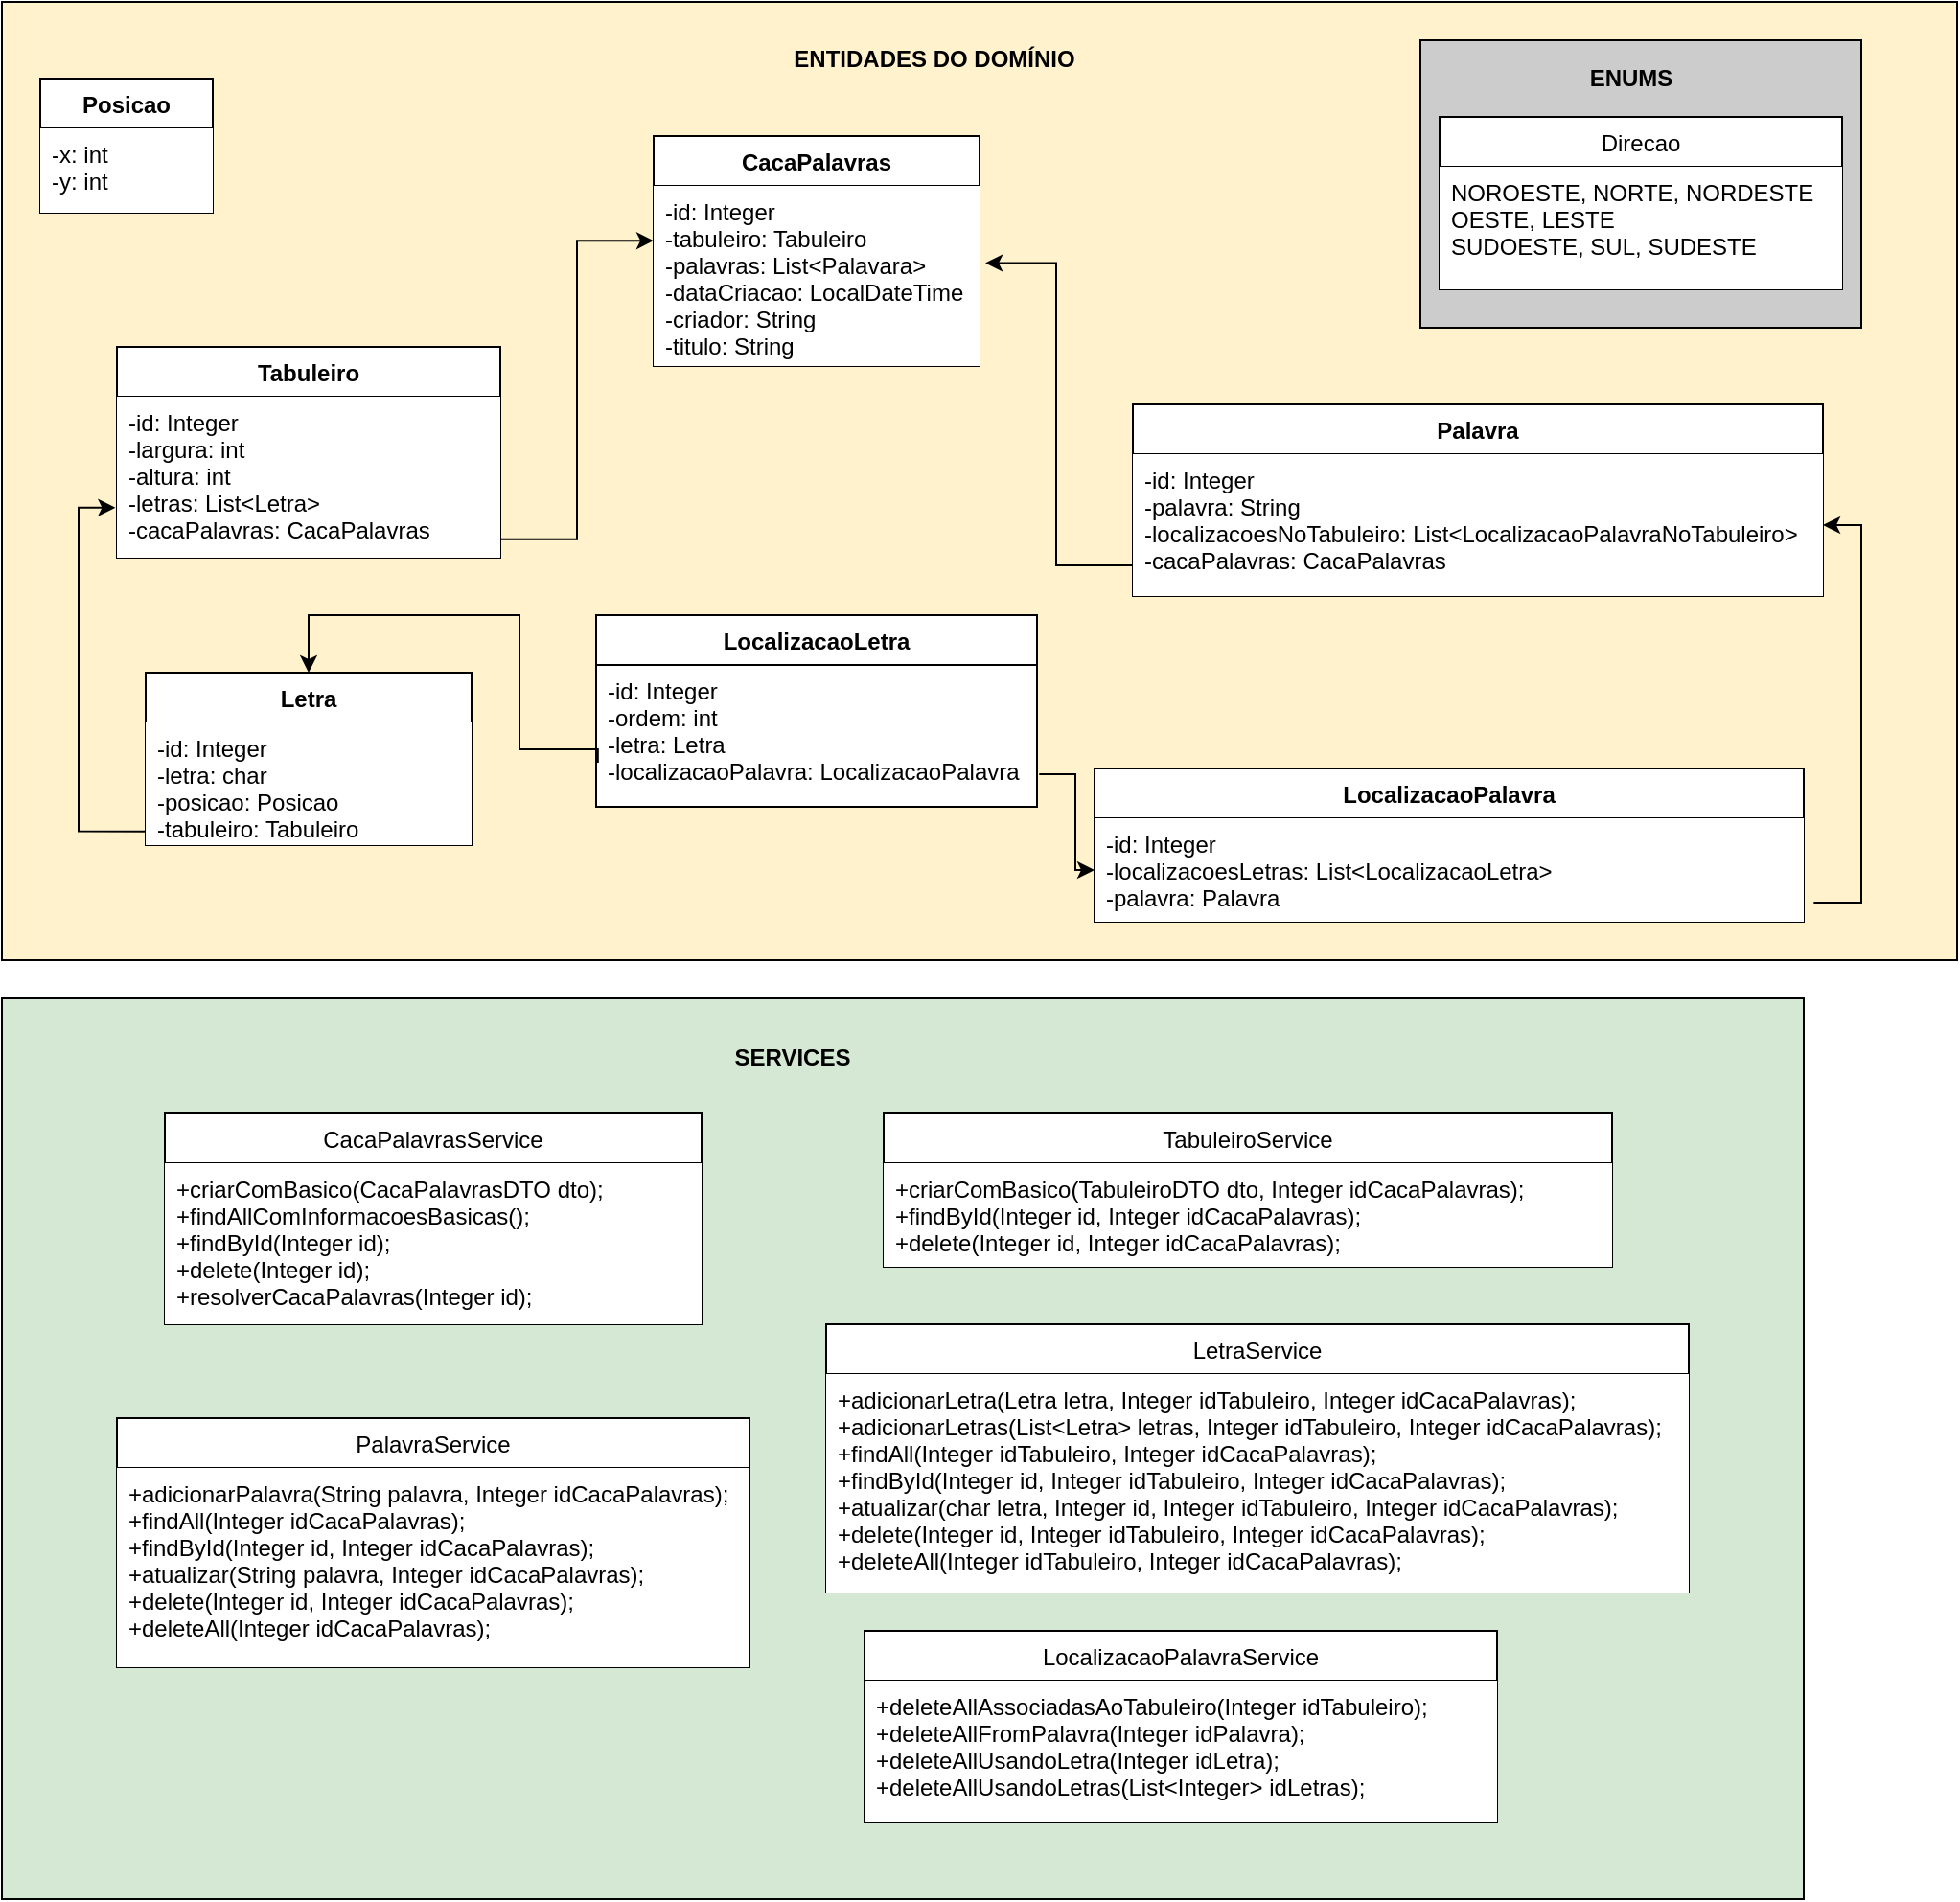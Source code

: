 <mxfile version="14.7.0" type="device"><diagram id="u1EcMTFQbT4V3_aP3Qew" name="Page-1"><mxGraphModel dx="1504" dy="692" grid="1" gridSize="10" guides="1" tooltips="1" connect="1" arrows="1" fold="1" page="1" pageScale="1" pageWidth="827" pageHeight="1169" math="0" shadow="0"><root><mxCell id="0"/><mxCell id="1" parent="0"/><mxCell id="IM72dWIWO-FAsDDxXvbX-28" value="" style="rounded=0;whiteSpace=wrap;html=1;fillColor=#D5E8D4;" parent="1" vertex="1"><mxGeometry x="40" y="820" width="940" height="470" as="geometry"/></mxCell><mxCell id="IM72dWIWO-FAsDDxXvbX-24" value="" style="rounded=0;whiteSpace=wrap;html=1;fillColor=#FFF2CC;" parent="1" vertex="1"><mxGeometry x="40" y="300" width="1020" height="500" as="geometry"/></mxCell><mxCell id="nkcUQBqj6a9hrPRHC_09-30" style="edgeStyle=orthogonalEdgeStyle;rounded=0;orthogonalLoop=1;jettySize=auto;html=1;entryX=-0.004;entryY=0.689;entryDx=0;entryDy=0;entryPerimeter=0;fillColor=#FFFFFF;exitX=0.005;exitY=0.888;exitDx=0;exitDy=0;exitPerimeter=0;" parent="1" source="KQiIPz32LGIHgp64T81v-2" target="nkcUQBqj6a9hrPRHC_09-14" edge="1"><mxGeometry relative="1" as="geometry"/></mxCell><mxCell id="KQiIPz32LGIHgp64T81v-1" value="Letra" style="swimlane;fontStyle=1;align=center;verticalAlign=top;childLayout=stackLayout;horizontal=1;startSize=26;horizontalStack=0;resizeParent=1;resizeParentMax=0;resizeLast=0;collapsible=1;marginBottom=0;fillColor=#FFFFFF;" parent="1" vertex="1"><mxGeometry x="115" y="650" width="170" height="90" as="geometry"><mxRectangle x="30" y="170" width="60" height="26" as="alternateBounds"/></mxGeometry></mxCell><mxCell id="KQiIPz32LGIHgp64T81v-2" value="-id: Integer&#10;-letra: char&#10;-posicao: Posicao&#10;-tabuleiro: Tabuleiro" style="text;strokeColor=none;fillColor=#FFFFFF;align=left;verticalAlign=top;spacingLeft=4;spacingRight=4;overflow=hidden;rotatable=0;points=[[0,0.5],[1,0.5]];portConstraint=eastwest;" parent="KQiIPz32LGIHgp64T81v-1" vertex="1"><mxGeometry y="26" width="170" height="64" as="geometry"/></mxCell><mxCell id="nkcUQBqj6a9hrPRHC_09-1" value="CacaPalavras" style="swimlane;fontStyle=1;align=center;verticalAlign=top;childLayout=stackLayout;horizontal=1;startSize=26;horizontalStack=0;resizeParent=1;resizeParentMax=0;resizeLast=0;collapsible=1;marginBottom=0;fillColor=#FFFFFF;" parent="1" vertex="1"><mxGeometry x="380" y="370" width="170" height="120" as="geometry"><mxRectangle x="380" y="370" width="60" height="26" as="alternateBounds"/></mxGeometry></mxCell><mxCell id="nkcUQBqj6a9hrPRHC_09-2" value="-id: Integer&#10;-tabuleiro: Tabuleiro&#10;-palavras: List&lt;Palavara&gt;&#10;-dataCriacao: LocalDateTime&#10;-criador: String&#10;-titulo: String" style="text;strokeColor=none;fillColor=#FFFFFF;align=left;verticalAlign=top;spacingLeft=4;spacingRight=4;overflow=hidden;rotatable=0;points=[[0,0.5],[1,0.5]];portConstraint=eastwest;" parent="nkcUQBqj6a9hrPRHC_09-1" vertex="1"><mxGeometry y="26" width="170" height="94" as="geometry"/></mxCell><mxCell id="nkcUQBqj6a9hrPRHC_09-3" value="LocalizacaoLetra" style="swimlane;fontStyle=1;align=center;verticalAlign=top;childLayout=stackLayout;horizontal=1;startSize=26;horizontalStack=0;resizeParent=1;resizeParentMax=0;resizeLast=0;collapsible=1;marginBottom=0;fillColor=#FFFFFF;" parent="1" vertex="1"><mxGeometry x="350" y="620" width="230" height="100" as="geometry"><mxRectangle x="30" y="170" width="60" height="26" as="alternateBounds"/></mxGeometry></mxCell><mxCell id="nkcUQBqj6a9hrPRHC_09-4" value="-id: Integer&#10;-ordem: int&#10;-letra: Letra&#10;-localizacaoPalavra: LocalizacaoPalavra" style="text;strokeColor=#000000;fillColor=#FFFFFF;align=left;verticalAlign=top;spacingLeft=4;spacingRight=4;overflow=hidden;rotatable=0;points=[[0,0.5],[1,0.5]];portConstraint=eastwest;" parent="nkcUQBqj6a9hrPRHC_09-3" vertex="1"><mxGeometry y="26" width="230" height="74" as="geometry"/></mxCell><mxCell id="nkcUQBqj6a9hrPRHC_09-28" style="edgeStyle=orthogonalEdgeStyle;rounded=0;orthogonalLoop=1;jettySize=auto;html=1;entryX=1;entryY=0.5;entryDx=0;entryDy=0;fillColor=#FFFFFF;exitX=1.014;exitY=0.815;exitDx=0;exitDy=0;exitPerimeter=0;" parent="1" source="nkcUQBqj6a9hrPRHC_09-6" target="nkcUQBqj6a9hrPRHC_09-8" edge="1"><mxGeometry relative="1" as="geometry"/></mxCell><mxCell id="nkcUQBqj6a9hrPRHC_09-5" value="LocalizacaoPalavra" style="swimlane;fontStyle=1;align=center;verticalAlign=top;childLayout=stackLayout;horizontal=1;startSize=26;horizontalStack=0;resizeParent=1;resizeParentMax=0;resizeLast=0;collapsible=1;marginBottom=0;fillColor=#FFFFFF;" parent="1" vertex="1"><mxGeometry x="610" y="700" width="370" height="80" as="geometry"><mxRectangle x="30" y="170" width="60" height="26" as="alternateBounds"/></mxGeometry></mxCell><mxCell id="nkcUQBqj6a9hrPRHC_09-6" value="-id: Integer&#10;-localizacoesLetras: List&lt;LocalizacaoLetra&gt;&#10;-palavra: Palavra" style="text;strokeColor=none;fillColor=#FFFFFF;align=left;verticalAlign=top;spacingLeft=4;spacingRight=4;overflow=hidden;rotatable=0;points=[[0,0.5],[1,0.5]];portConstraint=eastwest;" parent="nkcUQBqj6a9hrPRHC_09-5" vertex="1"><mxGeometry y="26" width="370" height="54" as="geometry"/></mxCell><mxCell id="nkcUQBqj6a9hrPRHC_09-32" style="edgeStyle=orthogonalEdgeStyle;rounded=0;orthogonalLoop=1;jettySize=auto;html=1;entryX=1.018;entryY=0.428;entryDx=0;entryDy=0;entryPerimeter=0;fillColor=#FFFFFF;exitX=0.003;exitY=0.784;exitDx=0;exitDy=0;exitPerimeter=0;" parent="1" source="nkcUQBqj6a9hrPRHC_09-8" target="nkcUQBqj6a9hrPRHC_09-2" edge="1"><mxGeometry relative="1" as="geometry"/></mxCell><mxCell id="nkcUQBqj6a9hrPRHC_09-7" value="Palavra" style="swimlane;fontStyle=1;align=center;verticalAlign=top;childLayout=stackLayout;horizontal=1;startSize=26;horizontalStack=0;resizeParent=1;resizeParentMax=0;resizeLast=0;collapsible=1;marginBottom=0;fillColor=#FFFFFF;" parent="1" vertex="1"><mxGeometry x="630" y="510" width="360" height="100" as="geometry"><mxRectangle x="30" y="170" width="60" height="26" as="alternateBounds"/></mxGeometry></mxCell><mxCell id="nkcUQBqj6a9hrPRHC_09-8" value="-id: Integer&#10;-palavra: String&#10;-localizacoesNoTabuleiro: List&lt;LocalizacaoPalavraNoTabuleiro&gt;&#10;-cacaPalavras: CacaPalavras" style="text;strokeColor=none;fillColor=#FFFFFF;align=left;verticalAlign=top;spacingLeft=4;spacingRight=4;overflow=hidden;rotatable=0;points=[[0,0.5],[1,0.5]];portConstraint=eastwest;" parent="nkcUQBqj6a9hrPRHC_09-7" vertex="1"><mxGeometry y="26" width="360" height="74" as="geometry"/></mxCell><mxCell id="nkcUQBqj6a9hrPRHC_09-31" style="edgeStyle=orthogonalEdgeStyle;rounded=0;orthogonalLoop=1;jettySize=auto;html=1;entryX=0;entryY=0.304;entryDx=0;entryDy=0;fillColor=#FFFFFF;entryPerimeter=0;exitX=0.996;exitY=0.886;exitDx=0;exitDy=0;exitPerimeter=0;" parent="1" source="nkcUQBqj6a9hrPRHC_09-14" target="nkcUQBqj6a9hrPRHC_09-2" edge="1"><mxGeometry relative="1" as="geometry"/></mxCell><mxCell id="nkcUQBqj6a9hrPRHC_09-13" value="Tabuleiro" style="swimlane;fontStyle=1;align=center;verticalAlign=top;childLayout=stackLayout;horizontal=1;startSize=26;horizontalStack=0;resizeParent=1;resizeParentMax=0;resizeLast=0;collapsible=1;marginBottom=0;fillColor=#FFFFFF;" parent="1" vertex="1"><mxGeometry x="100" y="480" width="200" height="110" as="geometry"><mxRectangle x="30" y="170" width="60" height="26" as="alternateBounds"/></mxGeometry></mxCell><mxCell id="nkcUQBqj6a9hrPRHC_09-14" value="-id: Integer&#10;-largura: int&#10;-altura: int&#10;-letras: List&lt;Letra&gt;&#10;-cacaPalavras: CacaPalavras&#10;" style="text;strokeColor=none;fillColor=#FFFFFF;align=left;verticalAlign=top;spacingLeft=4;spacingRight=4;overflow=hidden;rotatable=0;points=[[0,0.5],[1,0.5]];portConstraint=eastwest;" parent="nkcUQBqj6a9hrPRHC_09-13" vertex="1"><mxGeometry y="26" width="200" height="84" as="geometry"/></mxCell><mxCell id="nkcUQBqj6a9hrPRHC_09-24" style="edgeStyle=orthogonalEdgeStyle;rounded=0;orthogonalLoop=1;jettySize=auto;html=1;entryX=0;entryY=0.5;entryDx=0;entryDy=0;fillColor=#FFFFFF;exitX=1.005;exitY=0.77;exitDx=0;exitDy=0;exitPerimeter=0;" parent="1" source="nkcUQBqj6a9hrPRHC_09-4" target="nkcUQBqj6a9hrPRHC_09-6" edge="1"><mxGeometry relative="1" as="geometry"><Array as="points"><mxPoint x="600" y="703"/><mxPoint x="600" y="753"/></Array></mxGeometry></mxCell><mxCell id="IM72dWIWO-FAsDDxXvbX-3" value="CacaPalavrasService" style="swimlane;fontStyle=0;childLayout=stackLayout;horizontal=1;startSize=26;fillColor=#FFFFFF;horizontalStack=0;resizeParent=1;resizeParentMax=0;resizeLast=0;collapsible=1;marginBottom=0;" parent="1" vertex="1"><mxGeometry x="125" y="880" width="280" height="110" as="geometry"/></mxCell><mxCell id="IM72dWIWO-FAsDDxXvbX-4" value="+criarComBasico(CacaPalavrasDTO dto);&#10;+findAllComInformacoesBasicas();&#10;+findById(Integer id);&#10;+delete(Integer id);&#10;+resolverCacaPalavras(Integer id);&#10;" style="text;strokeColor=none;fillColor=#FFFFFF;align=left;verticalAlign=top;spacingLeft=4;spacingRight=4;overflow=hidden;rotatable=0;points=[[0,0.5],[1,0.5]];portConstraint=eastwest;" parent="IM72dWIWO-FAsDDxXvbX-3" vertex="1"><mxGeometry y="26" width="280" height="84" as="geometry"/></mxCell><mxCell id="IM72dWIWO-FAsDDxXvbX-21" value="" style="rounded=0;whiteSpace=wrap;html=1;fillColor=#CCCCCC;" parent="1" vertex="1"><mxGeometry x="780" y="320" width="230" height="150" as="geometry"/></mxCell><mxCell id="IM72dWIWO-FAsDDxXvbX-22" value="ENUMS" style="text;html=1;strokeColor=none;fillColor=none;align=center;verticalAlign=middle;whiteSpace=wrap;rounded=0;fontStyle=1" parent="1" vertex="1"><mxGeometry x="870" y="330" width="40" height="20" as="geometry"/></mxCell><mxCell id="-nPHM1s0yRDbdIqJbonJ-1" value="Direcao" style="swimlane;fontStyle=0;childLayout=stackLayout;horizontal=1;startSize=26;fillColor=#FFFFFF;horizontalStack=0;resizeParent=1;resizeParentMax=0;resizeLast=0;collapsible=1;marginBottom=0;" parent="1" vertex="1"><mxGeometry x="790" y="360" width="210" height="90" as="geometry"/></mxCell><mxCell id="-nPHM1s0yRDbdIqJbonJ-2" value="NOROESTE, NORTE, NORDESTE&#10;OESTE, LESTE&#10;SUDOESTE, SUL, SUDESTE" style="text;strokeColor=none;fillColor=#FFFFFF;align=left;verticalAlign=top;spacingLeft=4;spacingRight=4;overflow=hidden;rotatable=0;points=[[0,0.5],[1,0.5]];portConstraint=eastwest;" parent="-nPHM1s0yRDbdIqJbonJ-1" vertex="1"><mxGeometry y="26" width="210" height="64" as="geometry"/></mxCell><mxCell id="nkcUQBqj6a9hrPRHC_09-10" value="Posicao" style="swimlane;fontStyle=1;align=center;verticalAlign=top;childLayout=stackLayout;horizontal=1;startSize=26;horizontalStack=0;resizeParent=1;resizeParentMax=0;resizeLast=0;collapsible=1;marginBottom=0;" parent="1" vertex="1"><mxGeometry x="60" y="340" width="90" height="70" as="geometry"><mxRectangle x="30" y="170" width="60" height="26" as="alternateBounds"/></mxGeometry></mxCell><mxCell id="nkcUQBqj6a9hrPRHC_09-11" value="-x: int&#10;-y: int" style="text;strokeColor=none;fillColor=#FFFFFF;align=left;verticalAlign=top;spacingLeft=4;spacingRight=4;overflow=hidden;rotatable=0;points=[[0,0.5],[1,0.5]];portConstraint=eastwest;" parent="nkcUQBqj6a9hrPRHC_09-10" vertex="1"><mxGeometry y="26" width="90" height="44" as="geometry"/></mxCell><mxCell id="IM72dWIWO-FAsDDxXvbX-27" value="ENTIDADES DO DOMÍNIO" style="text;html=1;strokeColor=none;fillColor=none;align=center;verticalAlign=middle;whiteSpace=wrap;rounded=0;fontStyle=1" parent="1" vertex="1"><mxGeometry x="423" y="320" width="207" height="20" as="geometry"/></mxCell><mxCell id="IM72dWIWO-FAsDDxXvbX-29" value="SERVICES" style="text;html=1;strokeColor=none;fillColor=none;align=center;verticalAlign=middle;whiteSpace=wrap;rounded=0;fontStyle=1" parent="1" vertex="1"><mxGeometry x="415" y="841" width="75" height="20" as="geometry"/></mxCell><mxCell id="XCyswJATkYVNGuCuiXk4-3" style="edgeStyle=orthogonalEdgeStyle;rounded=0;orthogonalLoop=1;jettySize=auto;html=1;entryX=0.5;entryY=0;entryDx=0;entryDy=0;fillColor=#FFFFFF;exitX=0.004;exitY=0.689;exitDx=0;exitDy=0;exitPerimeter=0;" parent="1" source="nkcUQBqj6a9hrPRHC_09-4" target="KQiIPz32LGIHgp64T81v-1" edge="1"><mxGeometry relative="1" as="geometry"><mxPoint x="352" y="695" as="sourcePoint"/><mxPoint x="109.2" y="573.876" as="targetPoint"/><Array as="points"><mxPoint x="351" y="690"/><mxPoint x="310" y="690"/><mxPoint x="310" y="620"/><mxPoint x="200" y="620"/></Array></mxGeometry></mxCell><mxCell id="XCyswJATkYVNGuCuiXk4-4" value="TabuleiroService" style="swimlane;fontStyle=0;childLayout=stackLayout;horizontal=1;startSize=26;fillColor=#FFFFFF;horizontalStack=0;resizeParent=1;resizeParentMax=0;resizeLast=0;collapsible=1;marginBottom=0;" parent="1" vertex="1"><mxGeometry x="500" y="880" width="380" height="80" as="geometry"/></mxCell><mxCell id="XCyswJATkYVNGuCuiXk4-5" value="+criarComBasico(TabuleiroDTO dto, Integer idCacaPalavras);&#10;+findById(Integer id, Integer idCacaPalavras);&#10;+delete(Integer id, Integer idCacaPalavras);" style="text;strokeColor=none;fillColor=#FFFFFF;align=left;verticalAlign=top;spacingLeft=4;spacingRight=4;overflow=hidden;rotatable=0;points=[[0,0.5],[1,0.5]];portConstraint=eastwest;" parent="XCyswJATkYVNGuCuiXk4-4" vertex="1"><mxGeometry y="26" width="380" height="54" as="geometry"/></mxCell><mxCell id="XCyswJATkYVNGuCuiXk4-6" value="PalavraService" style="swimlane;fontStyle=0;childLayout=stackLayout;horizontal=1;startSize=26;fillColor=#FFFFFF;horizontalStack=0;resizeParent=1;resizeParentMax=0;resizeLast=0;collapsible=1;marginBottom=0;" parent="1" vertex="1"><mxGeometry x="100" y="1039" width="330" height="130" as="geometry"/></mxCell><mxCell id="XCyswJATkYVNGuCuiXk4-7" value="+adicionarPalavra(String palavra, Integer idCacaPalavras);&#10;+findAll(Integer idCacaPalavras);&#10;+findById(Integer id, Integer idCacaPalavras);&#10;+atualizar(String palavra, Integer idCacaPalavras);&#10;+delete(Integer id, Integer idCacaPalavras);&#10;+deleteAll(Integer idCacaPalavras);" style="text;strokeColor=none;fillColor=#FFFFFF;align=left;verticalAlign=top;spacingLeft=4;spacingRight=4;overflow=hidden;rotatable=0;points=[[0,0.5],[1,0.5]];portConstraint=eastwest;" parent="XCyswJATkYVNGuCuiXk4-6" vertex="1"><mxGeometry y="26" width="330" height="104" as="geometry"/></mxCell><mxCell id="XCyswJATkYVNGuCuiXk4-8" value="LetraService" style="swimlane;fontStyle=0;childLayout=stackLayout;horizontal=1;startSize=26;fillColor=#FFFFFF;horizontalStack=0;resizeParent=1;resizeParentMax=0;resizeLast=0;collapsible=1;marginBottom=0;" parent="1" vertex="1"><mxGeometry x="470" y="990" width="450" height="140" as="geometry"/></mxCell><mxCell id="XCyswJATkYVNGuCuiXk4-9" value="+adicionarLetra(Letra letra, Integer idTabuleiro, Integer idCacaPalavras);&#10;+adicionarLetras(List&lt;Letra&gt; letras, Integer idTabuleiro, Integer idCacaPalavras);&#10;+findAll(Integer idTabuleiro, Integer idCacaPalavras);&#10;+findById(Integer id, Integer idTabuleiro, Integer idCacaPalavras);&#10;+atualizar(char letra, Integer id, Integer idTabuleiro, Integer idCacaPalavras);&#10;+delete(Integer id, Integer idTabuleiro, Integer idCacaPalavras);&#10;+deleteAll(Integer idTabuleiro, Integer idCacaPalavras);" style="text;strokeColor=none;fillColor=#FFFFFF;align=left;verticalAlign=top;spacingLeft=4;spacingRight=4;overflow=hidden;rotatable=0;points=[[0,0.5],[1,0.5]];portConstraint=eastwest;" parent="XCyswJATkYVNGuCuiXk4-8" vertex="1"><mxGeometry y="26" width="450" height="114" as="geometry"/></mxCell><mxCell id="SmH_kVYHBFoTRoszDi5n-1" value="LocalizacaoPalavraService" style="swimlane;fontStyle=0;childLayout=stackLayout;horizontal=1;startSize=26;fillColor=#FFFFFF;horizontalStack=0;resizeParent=1;resizeParentMax=0;resizeLast=0;collapsible=1;marginBottom=0;" parent="1" vertex="1"><mxGeometry x="490" y="1150" width="330" height="100" as="geometry"/></mxCell><mxCell id="SmH_kVYHBFoTRoszDi5n-2" value="+deleteAllAssociadasAoTabuleiro(Integer idTabuleiro);&#10;+deleteAllFromPalavra(Integer idPalavra);&#10;+deleteAllUsandoLetra(Integer idLetra);&#10;+deleteAllUsandoLetras(List&lt;Integer&gt; idLetras);" style="text;strokeColor=none;fillColor=#FFFFFF;align=left;verticalAlign=top;spacingLeft=4;spacingRight=4;overflow=hidden;rotatable=0;points=[[0,0.5],[1,0.5]];portConstraint=eastwest;" parent="SmH_kVYHBFoTRoszDi5n-1" vertex="1"><mxGeometry y="26" width="330" height="74" as="geometry"/></mxCell></root></mxGraphModel></diagram></mxfile>